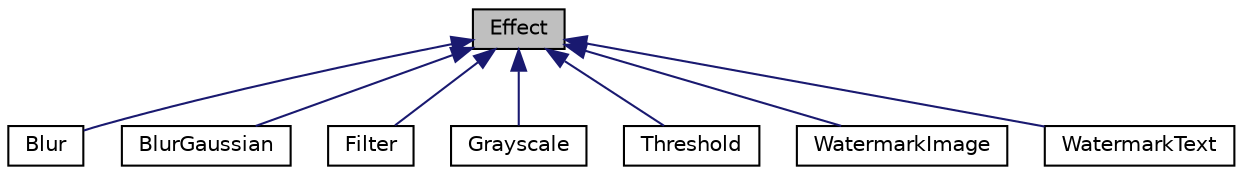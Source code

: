 digraph "Effect"
{
 // LATEX_PDF_SIZE
  edge [fontname="Helvetica",fontsize="10",labelfontname="Helvetica",labelfontsize="10"];
  node [fontname="Helvetica",fontsize="10",shape=record];
  Node1 [label="Effect",height=0.2,width=0.4,color="black", fillcolor="grey75", style="filled", fontcolor="black",tooltip=" "];
  Node1 -> Node2 [dir="back",color="midnightblue",fontsize="10",style="solid",fontname="Helvetica"];
  Node2 [label="Blur",height=0.2,width=0.4,color="black", fillcolor="white", style="filled",URL="$classBlur.html",tooltip="Class that wraps around filter to apply a specific filter kernel that produces a Blur on a frame."];
  Node1 -> Node3 [dir="back",color="midnightblue",fontsize="10",style="solid",fontname="Helvetica"];
  Node3 [label="BlurGaussian",height=0.2,width=0.4,color="black", fillcolor="white", style="filled",URL="$classBlurGaussian.html",tooltip="Class that wraps around filter to apply a specific filter kernel that produces a Gaussian Blur on a f..."];
  Node1 -> Node4 [dir="back",color="midnightblue",fontsize="10",style="solid",fontname="Helvetica"];
  Node4 [label="Filter",height=0.2,width=0.4,color="black", fillcolor="white", style="filled",URL="$classFilter.html",tooltip="Generic filter class that applies given filter kernel as a convolution to input matrix."];
  Node1 -> Node5 [dir="back",color="midnightblue",fontsize="10",style="solid",fontname="Helvetica"];
  Node5 [label="Grayscale",height=0.2,width=0.4,color="black", fillcolor="white", style="filled",URL="$classGrayscale.html",tooltip=" "];
  Node1 -> Node6 [dir="back",color="midnightblue",fontsize="10",style="solid",fontname="Helvetica"];
  Node6 [label="Threshold",height=0.2,width=0.4,color="black", fillcolor="white", style="filled",URL="$classThreshold.html",tooltip=" "];
  Node1 -> Node7 [dir="back",color="midnightblue",fontsize="10",style="solid",fontname="Helvetica"];
  Node7 [label="WatermarkImage",height=0.2,width=0.4,color="black", fillcolor="white", style="filled",URL="$classWatermarkImage.html",tooltip=" "];
  Node1 -> Node8 [dir="back",color="midnightblue",fontsize="10",style="solid",fontname="Helvetica"];
  Node8 [label="WatermarkText",height=0.2,width=0.4,color="black", fillcolor="white", style="filled",URL="$classWatermarkText.html",tooltip=" "];
}
